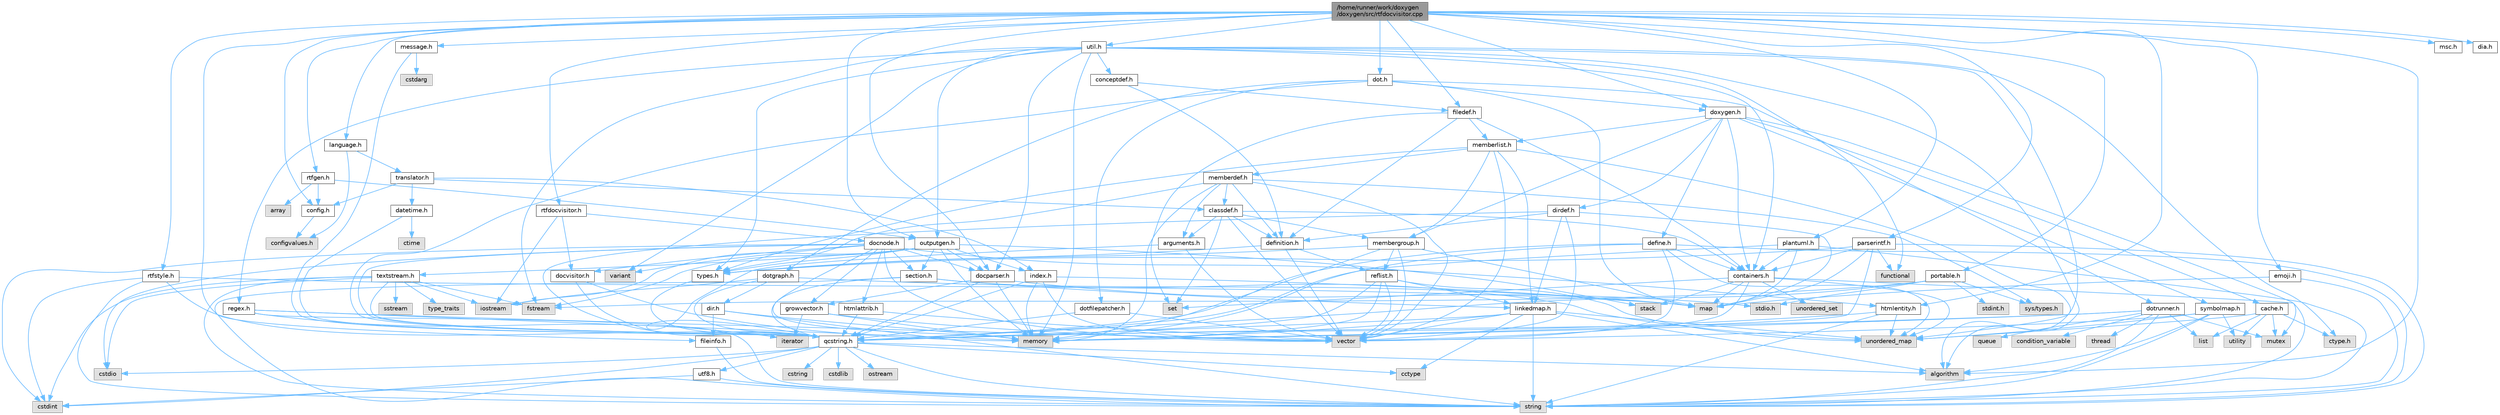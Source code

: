 digraph "/home/runner/work/doxygen/doxygen/src/rtfdocvisitor.cpp"
{
 // INTERACTIVE_SVG=YES
 // LATEX_PDF_SIZE
  bgcolor="transparent";
  edge [fontname=Helvetica,fontsize=10,labelfontname=Helvetica,labelfontsize=10];
  node [fontname=Helvetica,fontsize=10,shape=box,height=0.2,width=0.4];
  Node1 [id="Node000001",label="/home/runner/work/doxygen\l/doxygen/src/rtfdocvisitor.cpp",height=0.2,width=0.4,color="gray40", fillcolor="grey60", style="filled", fontcolor="black",tooltip=" "];
  Node1 -> Node2 [id="edge1_Node000001_Node000002",color="steelblue1",style="solid",tooltip=" "];
  Node2 [id="Node000002",label="algorithm",height=0.2,width=0.4,color="grey60", fillcolor="#E0E0E0", style="filled",tooltip=" "];
  Node1 -> Node3 [id="edge2_Node000001_Node000003",color="steelblue1",style="solid",tooltip=" "];
  Node3 [id="Node000003",label="rtfdocvisitor.h",height=0.2,width=0.4,color="grey40", fillcolor="white", style="filled",URL="$d1/da7/rtfdocvisitor_8h.html",tooltip=" "];
  Node3 -> Node4 [id="edge3_Node000003_Node000004",color="steelblue1",style="solid",tooltip=" "];
  Node4 [id="Node000004",label="iostream",height=0.2,width=0.4,color="grey60", fillcolor="#E0E0E0", style="filled",tooltip=" "];
  Node3 -> Node5 [id="edge4_Node000003_Node000005",color="steelblue1",style="solid",tooltip=" "];
  Node5 [id="Node000005",label="docvisitor.h",height=0.2,width=0.4,color="grey40", fillcolor="white", style="filled",URL="$d2/d3c/docvisitor_8h.html",tooltip=" "];
  Node5 -> Node6 [id="edge5_Node000005_Node000006",color="steelblue1",style="solid",tooltip=" "];
  Node6 [id="Node000006",label="memory",height=0.2,width=0.4,color="grey60", fillcolor="#E0E0E0", style="filled",tooltip=" "];
  Node5 -> Node7 [id="edge6_Node000005_Node000007",color="steelblue1",style="solid",tooltip=" "];
  Node7 [id="Node000007",label="qcstring.h",height=0.2,width=0.4,color="grey40", fillcolor="white", style="filled",URL="$d7/d5c/qcstring_8h.html",tooltip=" "];
  Node7 -> Node8 [id="edge7_Node000007_Node000008",color="steelblue1",style="solid",tooltip=" "];
  Node8 [id="Node000008",label="string",height=0.2,width=0.4,color="grey60", fillcolor="#E0E0E0", style="filled",tooltip=" "];
  Node7 -> Node2 [id="edge8_Node000007_Node000002",color="steelblue1",style="solid",tooltip=" "];
  Node7 -> Node9 [id="edge9_Node000007_Node000009",color="steelblue1",style="solid",tooltip=" "];
  Node9 [id="Node000009",label="cctype",height=0.2,width=0.4,color="grey60", fillcolor="#E0E0E0", style="filled",tooltip=" "];
  Node7 -> Node10 [id="edge10_Node000007_Node000010",color="steelblue1",style="solid",tooltip=" "];
  Node10 [id="Node000010",label="cstring",height=0.2,width=0.4,color="grey60", fillcolor="#E0E0E0", style="filled",tooltip=" "];
  Node7 -> Node11 [id="edge11_Node000007_Node000011",color="steelblue1",style="solid",tooltip=" "];
  Node11 [id="Node000011",label="cstdio",height=0.2,width=0.4,color="grey60", fillcolor="#E0E0E0", style="filled",tooltip=" "];
  Node7 -> Node12 [id="edge12_Node000007_Node000012",color="steelblue1",style="solid",tooltip=" "];
  Node12 [id="Node000012",label="cstdlib",height=0.2,width=0.4,color="grey60", fillcolor="#E0E0E0", style="filled",tooltip=" "];
  Node7 -> Node13 [id="edge13_Node000007_Node000013",color="steelblue1",style="solid",tooltip=" "];
  Node13 [id="Node000013",label="cstdint",height=0.2,width=0.4,color="grey60", fillcolor="#E0E0E0", style="filled",tooltip=" "];
  Node7 -> Node14 [id="edge14_Node000007_Node000014",color="steelblue1",style="solid",tooltip=" "];
  Node14 [id="Node000014",label="ostream",height=0.2,width=0.4,color="grey60", fillcolor="#E0E0E0", style="filled",tooltip=" "];
  Node7 -> Node15 [id="edge15_Node000007_Node000015",color="steelblue1",style="solid",tooltip=" "];
  Node15 [id="Node000015",label="utf8.h",height=0.2,width=0.4,color="grey40", fillcolor="white", style="filled",URL="$db/d7c/utf8_8h.html",tooltip="Various UTF8 related helper functions."];
  Node15 -> Node13 [id="edge16_Node000015_Node000013",color="steelblue1",style="solid",tooltip=" "];
  Node15 -> Node8 [id="edge17_Node000015_Node000008",color="steelblue1",style="solid",tooltip=" "];
  Node3 -> Node16 [id="edge18_Node000003_Node000016",color="steelblue1",style="solid",tooltip=" "];
  Node16 [id="Node000016",label="docnode.h",height=0.2,width=0.4,color="grey40", fillcolor="white", style="filled",URL="$de/d2b/docnode_8h.html",tooltip=" "];
  Node16 -> Node11 [id="edge19_Node000016_Node000011",color="steelblue1",style="solid",tooltip=" "];
  Node16 -> Node13 [id="edge20_Node000016_Node000013",color="steelblue1",style="solid",tooltip=" "];
  Node16 -> Node17 [id="edge21_Node000016_Node000017",color="steelblue1",style="solid",tooltip=" "];
  Node17 [id="Node000017",label="vector",height=0.2,width=0.4,color="grey60", fillcolor="#E0E0E0", style="filled",tooltip=" "];
  Node16 -> Node6 [id="edge22_Node000016_Node000006",color="steelblue1",style="solid",tooltip=" "];
  Node16 -> Node18 [id="edge23_Node000016_Node000018",color="steelblue1",style="solid",tooltip=" "];
  Node18 [id="Node000018",label="variant",height=0.2,width=0.4,color="grey60", fillcolor="#E0E0E0", style="filled",tooltip=" "];
  Node16 -> Node7 [id="edge24_Node000016_Node000007",color="steelblue1",style="solid",tooltip=" "];
  Node16 -> Node5 [id="edge25_Node000016_Node000005",color="steelblue1",style="solid",tooltip=" "];
  Node16 -> Node19 [id="edge26_Node000016_Node000019",color="steelblue1",style="solid",tooltip=" "];
  Node19 [id="Node000019",label="docparser.h",height=0.2,width=0.4,color="grey40", fillcolor="white", style="filled",URL="$de/d9c/docparser_8h.html",tooltip=" "];
  Node19 -> Node20 [id="edge27_Node000019_Node000020",color="steelblue1",style="solid",tooltip=" "];
  Node20 [id="Node000020",label="stdio.h",height=0.2,width=0.4,color="grey60", fillcolor="#E0E0E0", style="filled",tooltip=" "];
  Node19 -> Node6 [id="edge28_Node000019_Node000006",color="steelblue1",style="solid",tooltip=" "];
  Node19 -> Node7 [id="edge29_Node000019_Node000007",color="steelblue1",style="solid",tooltip=" "];
  Node19 -> Node21 [id="edge30_Node000019_Node000021",color="steelblue1",style="solid",tooltip=" "];
  Node21 [id="Node000021",label="growvector.h",height=0.2,width=0.4,color="grey40", fillcolor="white", style="filled",URL="$d7/d50/growvector_8h.html",tooltip=" "];
  Node21 -> Node17 [id="edge31_Node000021_Node000017",color="steelblue1",style="solid",tooltip=" "];
  Node21 -> Node6 [id="edge32_Node000021_Node000006",color="steelblue1",style="solid",tooltip=" "];
  Node21 -> Node22 [id="edge33_Node000021_Node000022",color="steelblue1",style="solid",tooltip=" "];
  Node22 [id="Node000022",label="iterator",height=0.2,width=0.4,color="grey60", fillcolor="#E0E0E0", style="filled",tooltip=" "];
  Node16 -> Node23 [id="edge34_Node000016_Node000023",color="steelblue1",style="solid",tooltip=" "];
  Node23 [id="Node000023",label="htmlattrib.h",height=0.2,width=0.4,color="grey40", fillcolor="white", style="filled",URL="$d0/d73/htmlattrib_8h.html",tooltip=" "];
  Node23 -> Node17 [id="edge35_Node000023_Node000017",color="steelblue1",style="solid",tooltip=" "];
  Node23 -> Node7 [id="edge36_Node000023_Node000007",color="steelblue1",style="solid",tooltip=" "];
  Node16 -> Node24 [id="edge37_Node000016_Node000024",color="steelblue1",style="solid",tooltip=" "];
  Node24 [id="Node000024",label="htmlentity.h",height=0.2,width=0.4,color="grey40", fillcolor="white", style="filled",URL="$db/dc6/htmlentity_8h.html",tooltip=" "];
  Node24 -> Node25 [id="edge38_Node000024_Node000025",color="steelblue1",style="solid",tooltip=" "];
  Node25 [id="Node000025",label="unordered_map",height=0.2,width=0.4,color="grey60", fillcolor="#E0E0E0", style="filled",tooltip=" "];
  Node24 -> Node8 [id="edge39_Node000024_Node000008",color="steelblue1",style="solid",tooltip=" "];
  Node24 -> Node7 [id="edge40_Node000024_Node000007",color="steelblue1",style="solid",tooltip=" "];
  Node16 -> Node21 [id="edge41_Node000016_Node000021",color="steelblue1",style="solid",tooltip=" "];
  Node16 -> Node26 [id="edge42_Node000016_Node000026",color="steelblue1",style="solid",tooltip=" "];
  Node26 [id="Node000026",label="section.h",height=0.2,width=0.4,color="grey40", fillcolor="white", style="filled",URL="$d1/d2a/section_8h.html",tooltip=" "];
  Node26 -> Node8 [id="edge43_Node000026_Node000008",color="steelblue1",style="solid",tooltip=" "];
  Node26 -> Node25 [id="edge44_Node000026_Node000025",color="steelblue1",style="solid",tooltip=" "];
  Node26 -> Node7 [id="edge45_Node000026_Node000007",color="steelblue1",style="solid",tooltip=" "];
  Node26 -> Node27 [id="edge46_Node000026_Node000027",color="steelblue1",style="solid",tooltip=" "];
  Node27 [id="Node000027",label="linkedmap.h",height=0.2,width=0.4,color="grey40", fillcolor="white", style="filled",URL="$da/de1/linkedmap_8h.html",tooltip=" "];
  Node27 -> Node25 [id="edge47_Node000027_Node000025",color="steelblue1",style="solid",tooltip=" "];
  Node27 -> Node17 [id="edge48_Node000027_Node000017",color="steelblue1",style="solid",tooltip=" "];
  Node27 -> Node6 [id="edge49_Node000027_Node000006",color="steelblue1",style="solid",tooltip=" "];
  Node27 -> Node8 [id="edge50_Node000027_Node000008",color="steelblue1",style="solid",tooltip=" "];
  Node27 -> Node2 [id="edge51_Node000027_Node000002",color="steelblue1",style="solid",tooltip=" "];
  Node27 -> Node9 [id="edge52_Node000027_Node000009",color="steelblue1",style="solid",tooltip=" "];
  Node27 -> Node7 [id="edge53_Node000027_Node000007",color="steelblue1",style="solid",tooltip=" "];
  Node1 -> Node19 [id="edge54_Node000001_Node000019",color="steelblue1",style="solid",tooltip=" "];
  Node1 -> Node28 [id="edge55_Node000001_Node000028",color="steelblue1",style="solid",tooltip=" "];
  Node28 [id="Node000028",label="language.h",height=0.2,width=0.4,color="grey40", fillcolor="white", style="filled",URL="$d8/dce/language_8h.html",tooltip=" "];
  Node28 -> Node29 [id="edge56_Node000028_Node000029",color="steelblue1",style="solid",tooltip=" "];
  Node29 [id="Node000029",label="translator.h",height=0.2,width=0.4,color="grey40", fillcolor="white", style="filled",URL="$d9/df1/translator_8h.html",tooltip=" "];
  Node29 -> Node30 [id="edge57_Node000029_Node000030",color="steelblue1",style="solid",tooltip=" "];
  Node30 [id="Node000030",label="classdef.h",height=0.2,width=0.4,color="grey40", fillcolor="white", style="filled",URL="$d1/da6/classdef_8h.html",tooltip=" "];
  Node30 -> Node17 [id="edge58_Node000030_Node000017",color="steelblue1",style="solid",tooltip=" "];
  Node30 -> Node31 [id="edge59_Node000030_Node000031",color="steelblue1",style="solid",tooltip=" "];
  Node31 [id="Node000031",label="set",height=0.2,width=0.4,color="grey60", fillcolor="#E0E0E0", style="filled",tooltip=" "];
  Node30 -> Node32 [id="edge60_Node000030_Node000032",color="steelblue1",style="solid",tooltip=" "];
  Node32 [id="Node000032",label="containers.h",height=0.2,width=0.4,color="grey40", fillcolor="white", style="filled",URL="$d5/d75/containers_8h.html",tooltip=" "];
  Node32 -> Node17 [id="edge61_Node000032_Node000017",color="steelblue1",style="solid",tooltip=" "];
  Node32 -> Node8 [id="edge62_Node000032_Node000008",color="steelblue1",style="solid",tooltip=" "];
  Node32 -> Node31 [id="edge63_Node000032_Node000031",color="steelblue1",style="solid",tooltip=" "];
  Node32 -> Node33 [id="edge64_Node000032_Node000033",color="steelblue1",style="solid",tooltip=" "];
  Node33 [id="Node000033",label="map",height=0.2,width=0.4,color="grey60", fillcolor="#E0E0E0", style="filled",tooltip=" "];
  Node32 -> Node34 [id="edge65_Node000032_Node000034",color="steelblue1",style="solid",tooltip=" "];
  Node34 [id="Node000034",label="unordered_set",height=0.2,width=0.4,color="grey60", fillcolor="#E0E0E0", style="filled",tooltip=" "];
  Node32 -> Node25 [id="edge66_Node000032_Node000025",color="steelblue1",style="solid",tooltip=" "];
  Node32 -> Node35 [id="edge67_Node000032_Node000035",color="steelblue1",style="solid",tooltip=" "];
  Node35 [id="Node000035",label="stack",height=0.2,width=0.4,color="grey60", fillcolor="#E0E0E0", style="filled",tooltip=" "];
  Node30 -> Node36 [id="edge68_Node000030_Node000036",color="steelblue1",style="solid",tooltip=" "];
  Node36 [id="Node000036",label="definition.h",height=0.2,width=0.4,color="grey40", fillcolor="white", style="filled",URL="$df/da1/definition_8h.html",tooltip=" "];
  Node36 -> Node17 [id="edge69_Node000036_Node000017",color="steelblue1",style="solid",tooltip=" "];
  Node36 -> Node37 [id="edge70_Node000036_Node000037",color="steelblue1",style="solid",tooltip=" "];
  Node37 [id="Node000037",label="types.h",height=0.2,width=0.4,color="grey40", fillcolor="white", style="filled",URL="$d9/d49/types_8h.html",tooltip="This file contains a number of basic enums and types."];
  Node37 -> Node7 [id="edge71_Node000037_Node000007",color="steelblue1",style="solid",tooltip=" "];
  Node36 -> Node38 [id="edge72_Node000036_Node000038",color="steelblue1",style="solid",tooltip=" "];
  Node38 [id="Node000038",label="reflist.h",height=0.2,width=0.4,color="grey40", fillcolor="white", style="filled",URL="$d1/d02/reflist_8h.html",tooltip=" "];
  Node38 -> Node17 [id="edge73_Node000038_Node000017",color="steelblue1",style="solid",tooltip=" "];
  Node38 -> Node25 [id="edge74_Node000038_Node000025",color="steelblue1",style="solid",tooltip=" "];
  Node38 -> Node6 [id="edge75_Node000038_Node000006",color="steelblue1",style="solid",tooltip=" "];
  Node38 -> Node7 [id="edge76_Node000038_Node000007",color="steelblue1",style="solid",tooltip=" "];
  Node38 -> Node27 [id="edge77_Node000038_Node000027",color="steelblue1",style="solid",tooltip=" "];
  Node30 -> Node39 [id="edge78_Node000030_Node000039",color="steelblue1",style="solid",tooltip=" "];
  Node39 [id="Node000039",label="arguments.h",height=0.2,width=0.4,color="grey40", fillcolor="white", style="filled",URL="$df/d9b/arguments_8h.html",tooltip=" "];
  Node39 -> Node17 [id="edge79_Node000039_Node000017",color="steelblue1",style="solid",tooltip=" "];
  Node39 -> Node7 [id="edge80_Node000039_Node000007",color="steelblue1",style="solid",tooltip=" "];
  Node30 -> Node40 [id="edge81_Node000030_Node000040",color="steelblue1",style="solid",tooltip=" "];
  Node40 [id="Node000040",label="membergroup.h",height=0.2,width=0.4,color="grey40", fillcolor="white", style="filled",URL="$d9/d11/membergroup_8h.html",tooltip=" "];
  Node40 -> Node17 [id="edge82_Node000040_Node000017",color="steelblue1",style="solid",tooltip=" "];
  Node40 -> Node33 [id="edge83_Node000040_Node000033",color="steelblue1",style="solid",tooltip=" "];
  Node40 -> Node6 [id="edge84_Node000040_Node000006",color="steelblue1",style="solid",tooltip=" "];
  Node40 -> Node37 [id="edge85_Node000040_Node000037",color="steelblue1",style="solid",tooltip=" "];
  Node40 -> Node38 [id="edge86_Node000040_Node000038",color="steelblue1",style="solid",tooltip=" "];
  Node29 -> Node41 [id="edge87_Node000029_Node000041",color="steelblue1",style="solid",tooltip=" "];
  Node41 [id="Node000041",label="config.h",height=0.2,width=0.4,color="grey40", fillcolor="white", style="filled",URL="$db/d16/config_8h.html",tooltip=" "];
  Node41 -> Node42 [id="edge88_Node000041_Node000042",color="steelblue1",style="solid",tooltip=" "];
  Node42 [id="Node000042",label="configvalues.h",height=0.2,width=0.4,color="grey60", fillcolor="#E0E0E0", style="filled",tooltip=" "];
  Node29 -> Node43 [id="edge89_Node000029_Node000043",color="steelblue1",style="solid",tooltip=" "];
  Node43 [id="Node000043",label="datetime.h",height=0.2,width=0.4,color="grey40", fillcolor="white", style="filled",URL="$de/d1b/datetime_8h.html",tooltip=" "];
  Node43 -> Node44 [id="edge90_Node000043_Node000044",color="steelblue1",style="solid",tooltip=" "];
  Node44 [id="Node000044",label="ctime",height=0.2,width=0.4,color="grey60", fillcolor="#E0E0E0", style="filled",tooltip=" "];
  Node43 -> Node7 [id="edge91_Node000043_Node000007",color="steelblue1",style="solid",tooltip=" "];
  Node29 -> Node45 [id="edge92_Node000029_Node000045",color="steelblue1",style="solid",tooltip=" "];
  Node45 [id="Node000045",label="index.h",height=0.2,width=0.4,color="grey40", fillcolor="white", style="filled",URL="$d1/db5/index_8h.html",tooltip=" "];
  Node45 -> Node6 [id="edge93_Node000045_Node000006",color="steelblue1",style="solid",tooltip=" "];
  Node45 -> Node17 [id="edge94_Node000045_Node000017",color="steelblue1",style="solid",tooltip=" "];
  Node45 -> Node33 [id="edge95_Node000045_Node000033",color="steelblue1",style="solid",tooltip=" "];
  Node45 -> Node7 [id="edge96_Node000045_Node000007",color="steelblue1",style="solid",tooltip=" "];
  Node28 -> Node42 [id="edge97_Node000028_Node000042",color="steelblue1",style="solid",tooltip=" "];
  Node1 -> Node46 [id="edge98_Node000001_Node000046",color="steelblue1",style="solid",tooltip=" "];
  Node46 [id="Node000046",label="doxygen.h",height=0.2,width=0.4,color="grey40", fillcolor="white", style="filled",URL="$d1/da1/doxygen_8h.html",tooltip=" "];
  Node46 -> Node47 [id="edge99_Node000046_Node000047",color="steelblue1",style="solid",tooltip=" "];
  Node47 [id="Node000047",label="mutex",height=0.2,width=0.4,color="grey60", fillcolor="#E0E0E0", style="filled",tooltip=" "];
  Node46 -> Node32 [id="edge100_Node000046_Node000032",color="steelblue1",style="solid",tooltip=" "];
  Node46 -> Node40 [id="edge101_Node000046_Node000040",color="steelblue1",style="solid",tooltip=" "];
  Node46 -> Node48 [id="edge102_Node000046_Node000048",color="steelblue1",style="solid",tooltip=" "];
  Node48 [id="Node000048",label="dirdef.h",height=0.2,width=0.4,color="grey40", fillcolor="white", style="filled",URL="$d6/d15/dirdef_8h.html",tooltip=" "];
  Node48 -> Node17 [id="edge103_Node000048_Node000017",color="steelblue1",style="solid",tooltip=" "];
  Node48 -> Node33 [id="edge104_Node000048_Node000033",color="steelblue1",style="solid",tooltip=" "];
  Node48 -> Node7 [id="edge105_Node000048_Node000007",color="steelblue1",style="solid",tooltip=" "];
  Node48 -> Node27 [id="edge106_Node000048_Node000027",color="steelblue1",style="solid",tooltip=" "];
  Node48 -> Node36 [id="edge107_Node000048_Node000036",color="steelblue1",style="solid",tooltip=" "];
  Node46 -> Node49 [id="edge108_Node000046_Node000049",color="steelblue1",style="solid",tooltip=" "];
  Node49 [id="Node000049",label="memberlist.h",height=0.2,width=0.4,color="grey40", fillcolor="white", style="filled",URL="$dd/d78/memberlist_8h.html",tooltip=" "];
  Node49 -> Node17 [id="edge109_Node000049_Node000017",color="steelblue1",style="solid",tooltip=" "];
  Node49 -> Node2 [id="edge110_Node000049_Node000002",color="steelblue1",style="solid",tooltip=" "];
  Node49 -> Node50 [id="edge111_Node000049_Node000050",color="steelblue1",style="solid",tooltip=" "];
  Node50 [id="Node000050",label="memberdef.h",height=0.2,width=0.4,color="grey40", fillcolor="white", style="filled",URL="$d4/d46/memberdef_8h.html",tooltip=" "];
  Node50 -> Node17 [id="edge112_Node000050_Node000017",color="steelblue1",style="solid",tooltip=" "];
  Node50 -> Node6 [id="edge113_Node000050_Node000006",color="steelblue1",style="solid",tooltip=" "];
  Node50 -> Node51 [id="edge114_Node000050_Node000051",color="steelblue1",style="solid",tooltip=" "];
  Node51 [id="Node000051",label="sys/types.h",height=0.2,width=0.4,color="grey60", fillcolor="#E0E0E0", style="filled",tooltip=" "];
  Node50 -> Node37 [id="edge115_Node000050_Node000037",color="steelblue1",style="solid",tooltip=" "];
  Node50 -> Node36 [id="edge116_Node000050_Node000036",color="steelblue1",style="solid",tooltip=" "];
  Node50 -> Node39 [id="edge117_Node000050_Node000039",color="steelblue1",style="solid",tooltip=" "];
  Node50 -> Node30 [id="edge118_Node000050_Node000030",color="steelblue1",style="solid",tooltip=" "];
  Node49 -> Node27 [id="edge119_Node000049_Node000027",color="steelblue1",style="solid",tooltip=" "];
  Node49 -> Node37 [id="edge120_Node000049_Node000037",color="steelblue1",style="solid",tooltip=" "];
  Node49 -> Node40 [id="edge121_Node000049_Node000040",color="steelblue1",style="solid",tooltip=" "];
  Node46 -> Node52 [id="edge122_Node000046_Node000052",color="steelblue1",style="solid",tooltip=" "];
  Node52 [id="Node000052",label="define.h",height=0.2,width=0.4,color="grey40", fillcolor="white", style="filled",URL="$df/d67/define_8h.html",tooltip=" "];
  Node52 -> Node17 [id="edge123_Node000052_Node000017",color="steelblue1",style="solid",tooltip=" "];
  Node52 -> Node6 [id="edge124_Node000052_Node000006",color="steelblue1",style="solid",tooltip=" "];
  Node52 -> Node8 [id="edge125_Node000052_Node000008",color="steelblue1",style="solid",tooltip=" "];
  Node52 -> Node25 [id="edge126_Node000052_Node000025",color="steelblue1",style="solid",tooltip=" "];
  Node52 -> Node7 [id="edge127_Node000052_Node000007",color="steelblue1",style="solid",tooltip=" "];
  Node52 -> Node32 [id="edge128_Node000052_Node000032",color="steelblue1",style="solid",tooltip=" "];
  Node46 -> Node53 [id="edge129_Node000046_Node000053",color="steelblue1",style="solid",tooltip=" "];
  Node53 [id="Node000053",label="cache.h",height=0.2,width=0.4,color="grey40", fillcolor="white", style="filled",URL="$d3/d26/cache_8h.html",tooltip=" "];
  Node53 -> Node54 [id="edge130_Node000053_Node000054",color="steelblue1",style="solid",tooltip=" "];
  Node54 [id="Node000054",label="list",height=0.2,width=0.4,color="grey60", fillcolor="#E0E0E0", style="filled",tooltip=" "];
  Node53 -> Node25 [id="edge131_Node000053_Node000025",color="steelblue1",style="solid",tooltip=" "];
  Node53 -> Node47 [id="edge132_Node000053_Node000047",color="steelblue1",style="solid",tooltip=" "];
  Node53 -> Node55 [id="edge133_Node000053_Node000055",color="steelblue1",style="solid",tooltip=" "];
  Node55 [id="Node000055",label="utility",height=0.2,width=0.4,color="grey60", fillcolor="#E0E0E0", style="filled",tooltip=" "];
  Node53 -> Node56 [id="edge134_Node000053_Node000056",color="steelblue1",style="solid",tooltip=" "];
  Node56 [id="Node000056",label="ctype.h",height=0.2,width=0.4,color="grey60", fillcolor="#E0E0E0", style="filled",tooltip=" "];
  Node46 -> Node57 [id="edge135_Node000046_Node000057",color="steelblue1",style="solid",tooltip=" "];
  Node57 [id="Node000057",label="symbolmap.h",height=0.2,width=0.4,color="grey40", fillcolor="white", style="filled",URL="$d7/ddd/symbolmap_8h.html",tooltip=" "];
  Node57 -> Node2 [id="edge136_Node000057_Node000002",color="steelblue1",style="solid",tooltip=" "];
  Node57 -> Node25 [id="edge137_Node000057_Node000025",color="steelblue1",style="solid",tooltip=" "];
  Node57 -> Node17 [id="edge138_Node000057_Node000017",color="steelblue1",style="solid",tooltip=" "];
  Node57 -> Node8 [id="edge139_Node000057_Node000008",color="steelblue1",style="solid",tooltip=" "];
  Node57 -> Node55 [id="edge140_Node000057_Node000055",color="steelblue1",style="solid",tooltip=" "];
  Node1 -> Node58 [id="edge141_Node000001_Node000058",color="steelblue1",style="solid",tooltip=" "];
  Node58 [id="Node000058",label="outputgen.h",height=0.2,width=0.4,color="grey40", fillcolor="white", style="filled",URL="$df/d06/outputgen_8h.html",tooltip=" "];
  Node58 -> Node6 [id="edge142_Node000058_Node000006",color="steelblue1",style="solid",tooltip=" "];
  Node58 -> Node35 [id="edge143_Node000058_Node000035",color="steelblue1",style="solid",tooltip=" "];
  Node58 -> Node4 [id="edge144_Node000058_Node000004",color="steelblue1",style="solid",tooltip=" "];
  Node58 -> Node59 [id="edge145_Node000058_Node000059",color="steelblue1",style="solid",tooltip=" "];
  Node59 [id="Node000059",label="fstream",height=0.2,width=0.4,color="grey60", fillcolor="#E0E0E0", style="filled",tooltip=" "];
  Node58 -> Node37 [id="edge146_Node000058_Node000037",color="steelblue1",style="solid",tooltip=" "];
  Node58 -> Node45 [id="edge147_Node000058_Node000045",color="steelblue1",style="solid",tooltip=" "];
  Node58 -> Node26 [id="edge148_Node000058_Node000026",color="steelblue1",style="solid",tooltip=" "];
  Node58 -> Node60 [id="edge149_Node000058_Node000060",color="steelblue1",style="solid",tooltip=" "];
  Node60 [id="Node000060",label="textstream.h",height=0.2,width=0.4,color="grey40", fillcolor="white", style="filled",URL="$d4/d7d/textstream_8h.html",tooltip=" "];
  Node60 -> Node8 [id="edge150_Node000060_Node000008",color="steelblue1",style="solid",tooltip=" "];
  Node60 -> Node4 [id="edge151_Node000060_Node000004",color="steelblue1",style="solid",tooltip=" "];
  Node60 -> Node61 [id="edge152_Node000060_Node000061",color="steelblue1",style="solid",tooltip=" "];
  Node61 [id="Node000061",label="sstream",height=0.2,width=0.4,color="grey60", fillcolor="#E0E0E0", style="filled",tooltip=" "];
  Node60 -> Node13 [id="edge153_Node000060_Node000013",color="steelblue1",style="solid",tooltip=" "];
  Node60 -> Node11 [id="edge154_Node000060_Node000011",color="steelblue1",style="solid",tooltip=" "];
  Node60 -> Node59 [id="edge155_Node000060_Node000059",color="steelblue1",style="solid",tooltip=" "];
  Node60 -> Node62 [id="edge156_Node000060_Node000062",color="steelblue1",style="solid",tooltip=" "];
  Node62 [id="Node000062",label="type_traits",height=0.2,width=0.4,color="grey60", fillcolor="#E0E0E0", style="filled",tooltip=" "];
  Node60 -> Node7 [id="edge157_Node000060_Node000007",color="steelblue1",style="solid",tooltip=" "];
  Node58 -> Node19 [id="edge158_Node000058_Node000019",color="steelblue1",style="solid",tooltip=" "];
  Node1 -> Node63 [id="edge159_Node000001_Node000063",color="steelblue1",style="solid",tooltip=" "];
  Node63 [id="Node000063",label="dot.h",height=0.2,width=0.4,color="grey40", fillcolor="white", style="filled",URL="$d6/d4a/dot_8h.html",tooltip=" "];
  Node63 -> Node33 [id="edge160_Node000063_Node000033",color="steelblue1",style="solid",tooltip=" "];
  Node63 -> Node7 [id="edge161_Node000063_Node000007",color="steelblue1",style="solid",tooltip=" "];
  Node63 -> Node64 [id="edge162_Node000063_Node000064",color="steelblue1",style="solid",tooltip=" "];
  Node64 [id="Node000064",label="dotgraph.h",height=0.2,width=0.4,color="grey40", fillcolor="white", style="filled",URL="$d0/daa/dotgraph_8h.html",tooltip=" "];
  Node64 -> Node4 [id="edge163_Node000064_Node000004",color="steelblue1",style="solid",tooltip=" "];
  Node64 -> Node33 [id="edge164_Node000064_Node000033",color="steelblue1",style="solid",tooltip=" "];
  Node64 -> Node7 [id="edge165_Node000064_Node000007",color="steelblue1",style="solid",tooltip=" "];
  Node64 -> Node65 [id="edge166_Node000064_Node000065",color="steelblue1",style="solid",tooltip=" "];
  Node65 [id="Node000065",label="dir.h",height=0.2,width=0.4,color="grey40", fillcolor="white", style="filled",URL="$df/d9c/dir_8h.html",tooltip=" "];
  Node65 -> Node8 [id="edge167_Node000065_Node000008",color="steelblue1",style="solid",tooltip=" "];
  Node65 -> Node6 [id="edge168_Node000065_Node000006",color="steelblue1",style="solid",tooltip=" "];
  Node65 -> Node66 [id="edge169_Node000065_Node000066",color="steelblue1",style="solid",tooltip=" "];
  Node66 [id="Node000066",label="fileinfo.h",height=0.2,width=0.4,color="grey40", fillcolor="white", style="filled",URL="$df/d45/fileinfo_8h.html",tooltip=" "];
  Node66 -> Node8 [id="edge170_Node000066_Node000008",color="steelblue1",style="solid",tooltip=" "];
  Node63 -> Node67 [id="edge171_Node000063_Node000067",color="steelblue1",style="solid",tooltip=" "];
  Node67 [id="Node000067",label="dotfilepatcher.h",height=0.2,width=0.4,color="grey40", fillcolor="white", style="filled",URL="$d3/d38/dotfilepatcher_8h.html",tooltip=" "];
  Node67 -> Node17 [id="edge172_Node000067_Node000017",color="steelblue1",style="solid",tooltip=" "];
  Node67 -> Node7 [id="edge173_Node000067_Node000007",color="steelblue1",style="solid",tooltip=" "];
  Node63 -> Node68 [id="edge174_Node000063_Node000068",color="steelblue1",style="solid",tooltip=" "];
  Node68 [id="Node000068",label="dotrunner.h",height=0.2,width=0.4,color="grey40", fillcolor="white", style="filled",URL="$d2/dd1/dotrunner_8h.html",tooltip=" "];
  Node68 -> Node8 [id="edge175_Node000068_Node000008",color="steelblue1",style="solid",tooltip=" "];
  Node68 -> Node69 [id="edge176_Node000068_Node000069",color="steelblue1",style="solid",tooltip=" "];
  Node69 [id="Node000069",label="thread",height=0.2,width=0.4,color="grey60", fillcolor="#E0E0E0", style="filled",tooltip=" "];
  Node68 -> Node54 [id="edge177_Node000068_Node000054",color="steelblue1",style="solid",tooltip=" "];
  Node68 -> Node70 [id="edge178_Node000068_Node000070",color="steelblue1",style="solid",tooltip=" "];
  Node70 [id="Node000070",label="queue",height=0.2,width=0.4,color="grey60", fillcolor="#E0E0E0", style="filled",tooltip=" "];
  Node68 -> Node47 [id="edge179_Node000068_Node000047",color="steelblue1",style="solid",tooltip=" "];
  Node68 -> Node71 [id="edge180_Node000068_Node000071",color="steelblue1",style="solid",tooltip=" "];
  Node71 [id="Node000071",label="condition_variable",height=0.2,width=0.4,color="grey60", fillcolor="#E0E0E0", style="filled",tooltip=" "];
  Node68 -> Node6 [id="edge181_Node000068_Node000006",color="steelblue1",style="solid",tooltip=" "];
  Node68 -> Node7 [id="edge182_Node000068_Node000007",color="steelblue1",style="solid",tooltip=" "];
  Node63 -> Node46 [id="edge183_Node000063_Node000046",color="steelblue1",style="solid",tooltip=" "];
  Node1 -> Node72 [id="edge184_Node000001_Node000072",color="steelblue1",style="solid",tooltip=" "];
  Node72 [id="Node000072",label="msc.h",height=0.2,width=0.4,color="grey40", fillcolor="white", style="filled",URL="$dc/d66/msc_8h.html",tooltip=" "];
  Node1 -> Node73 [id="edge185_Node000001_Node000073",color="steelblue1",style="solid",tooltip=" "];
  Node73 [id="Node000073",label="util.h",height=0.2,width=0.4,color="grey40", fillcolor="white", style="filled",URL="$d8/d3c/util_8h.html",tooltip="A bunch of utility functions."];
  Node73 -> Node6 [id="edge186_Node000073_Node000006",color="steelblue1",style="solid",tooltip=" "];
  Node73 -> Node25 [id="edge187_Node000073_Node000025",color="steelblue1",style="solid",tooltip=" "];
  Node73 -> Node2 [id="edge188_Node000073_Node000002",color="steelblue1",style="solid",tooltip=" "];
  Node73 -> Node74 [id="edge189_Node000073_Node000074",color="steelblue1",style="solid",tooltip=" "];
  Node74 [id="Node000074",label="functional",height=0.2,width=0.4,color="grey60", fillcolor="#E0E0E0", style="filled",tooltip=" "];
  Node73 -> Node59 [id="edge190_Node000073_Node000059",color="steelblue1",style="solid",tooltip=" "];
  Node73 -> Node18 [id="edge191_Node000073_Node000018",color="steelblue1",style="solid",tooltip=" "];
  Node73 -> Node56 [id="edge192_Node000073_Node000056",color="steelblue1",style="solid",tooltip=" "];
  Node73 -> Node37 [id="edge193_Node000073_Node000037",color="steelblue1",style="solid",tooltip=" "];
  Node73 -> Node19 [id="edge194_Node000073_Node000019",color="steelblue1",style="solid",tooltip=" "];
  Node73 -> Node32 [id="edge195_Node000073_Node000032",color="steelblue1",style="solid",tooltip=" "];
  Node73 -> Node58 [id="edge196_Node000073_Node000058",color="steelblue1",style="solid",tooltip=" "];
  Node73 -> Node75 [id="edge197_Node000073_Node000075",color="steelblue1",style="solid",tooltip=" "];
  Node75 [id="Node000075",label="regex.h",height=0.2,width=0.4,color="grey40", fillcolor="white", style="filled",URL="$d1/d21/regex_8h.html",tooltip=" "];
  Node75 -> Node6 [id="edge198_Node000075_Node000006",color="steelblue1",style="solid",tooltip=" "];
  Node75 -> Node8 [id="edge199_Node000075_Node000008",color="steelblue1",style="solid",tooltip=" "];
  Node75 -> Node17 [id="edge200_Node000075_Node000017",color="steelblue1",style="solid",tooltip=" "];
  Node75 -> Node22 [id="edge201_Node000075_Node000022",color="steelblue1",style="solid",tooltip=" "];
  Node73 -> Node76 [id="edge202_Node000073_Node000076",color="steelblue1",style="solid",tooltip=" "];
  Node76 [id="Node000076",label="conceptdef.h",height=0.2,width=0.4,color="grey40", fillcolor="white", style="filled",URL="$da/df1/conceptdef_8h.html",tooltip=" "];
  Node76 -> Node36 [id="edge203_Node000076_Node000036",color="steelblue1",style="solid",tooltip=" "];
  Node76 -> Node77 [id="edge204_Node000076_Node000077",color="steelblue1",style="solid",tooltip=" "];
  Node77 [id="Node000077",label="filedef.h",height=0.2,width=0.4,color="grey40", fillcolor="white", style="filled",URL="$d4/d3a/filedef_8h.html",tooltip=" "];
  Node77 -> Node31 [id="edge205_Node000077_Node000031",color="steelblue1",style="solid",tooltip=" "];
  Node77 -> Node36 [id="edge206_Node000077_Node000036",color="steelblue1",style="solid",tooltip=" "];
  Node77 -> Node49 [id="edge207_Node000077_Node000049",color="steelblue1",style="solid",tooltip=" "];
  Node77 -> Node32 [id="edge208_Node000077_Node000032",color="steelblue1",style="solid",tooltip=" "];
  Node1 -> Node78 [id="edge209_Node000001_Node000078",color="steelblue1",style="solid",tooltip=" "];
  Node78 [id="Node000078",label="rtfstyle.h",height=0.2,width=0.4,color="grey40", fillcolor="white", style="filled",URL="$d4/df3/rtfstyle_8h.html",tooltip=" "];
  Node78 -> Node33 [id="edge210_Node000078_Node000033",color="steelblue1",style="solid",tooltip=" "];
  Node78 -> Node8 [id="edge211_Node000078_Node000008",color="steelblue1",style="solid",tooltip=" "];
  Node78 -> Node13 [id="edge212_Node000078_Node000013",color="steelblue1",style="solid",tooltip=" "];
  Node78 -> Node7 [id="edge213_Node000078_Node000007",color="steelblue1",style="solid",tooltip=" "];
  Node1 -> Node79 [id="edge214_Node000001_Node000079",color="steelblue1",style="solid",tooltip=" "];
  Node79 [id="Node000079",label="rtfgen.h",height=0.2,width=0.4,color="grey40", fillcolor="white", style="filled",URL="$d4/daa/rtfgen_8h.html",tooltip=" "];
  Node79 -> Node80 [id="edge215_Node000079_Node000080",color="steelblue1",style="solid",tooltip=" "];
  Node80 [id="Node000080",label="array",height=0.2,width=0.4,color="grey60", fillcolor="#E0E0E0", style="filled",tooltip=" "];
  Node79 -> Node41 [id="edge216_Node000079_Node000041",color="steelblue1",style="solid",tooltip=" "];
  Node79 -> Node58 [id="edge217_Node000079_Node000058",color="steelblue1",style="solid",tooltip=" "];
  Node1 -> Node81 [id="edge218_Node000001_Node000081",color="steelblue1",style="solid",tooltip=" "];
  Node81 [id="Node000081",label="message.h",height=0.2,width=0.4,color="grey40", fillcolor="white", style="filled",URL="$d2/d0d/message_8h.html",tooltip=" "];
  Node81 -> Node82 [id="edge219_Node000081_Node000082",color="steelblue1",style="solid",tooltip=" "];
  Node82 [id="Node000082",label="cstdarg",height=0.2,width=0.4,color="grey60", fillcolor="#E0E0E0", style="filled",tooltip=" "];
  Node81 -> Node7 [id="edge220_Node000081_Node000007",color="steelblue1",style="solid",tooltip=" "];
  Node1 -> Node83 [id="edge221_Node000001_Node000083",color="steelblue1",style="solid",tooltip=" "];
  Node83 [id="Node000083",label="parserintf.h",height=0.2,width=0.4,color="grey40", fillcolor="white", style="filled",URL="$da/d55/parserintf_8h.html",tooltip=" "];
  Node83 -> Node74 [id="edge222_Node000083_Node000074",color="steelblue1",style="solid",tooltip=" "];
  Node83 -> Node6 [id="edge223_Node000083_Node000006",color="steelblue1",style="solid",tooltip=" "];
  Node83 -> Node33 [id="edge224_Node000083_Node000033",color="steelblue1",style="solid",tooltip=" "];
  Node83 -> Node8 [id="edge225_Node000083_Node000008",color="steelblue1",style="solid",tooltip=" "];
  Node83 -> Node37 [id="edge226_Node000083_Node000037",color="steelblue1",style="solid",tooltip=" "];
  Node83 -> Node32 [id="edge227_Node000083_Node000032",color="steelblue1",style="solid",tooltip=" "];
  Node1 -> Node84 [id="edge228_Node000001_Node000084",color="steelblue1",style="solid",tooltip=" "];
  Node84 [id="Node000084",label="dia.h",height=0.2,width=0.4,color="grey40", fillcolor="white", style="filled",URL="$da/d49/dia_8h.html",tooltip=" "];
  Node1 -> Node77 [id="edge229_Node000001_Node000077",color="steelblue1",style="solid",tooltip=" "];
  Node1 -> Node41 [id="edge230_Node000001_Node000041",color="steelblue1",style="solid",tooltip=" "];
  Node1 -> Node24 [id="edge231_Node000001_Node000024",color="steelblue1",style="solid",tooltip=" "];
  Node1 -> Node85 [id="edge232_Node000001_Node000085",color="steelblue1",style="solid",tooltip=" "];
  Node85 [id="Node000085",label="emoji.h",height=0.2,width=0.4,color="grey40", fillcolor="white", style="filled",URL="$d6/dd3/emoji_8h.html",tooltip=" "];
  Node85 -> Node33 [id="edge233_Node000085_Node000033",color="steelblue1",style="solid",tooltip=" "];
  Node85 -> Node8 [id="edge234_Node000085_Node000008",color="steelblue1",style="solid",tooltip=" "];
  Node1 -> Node86 [id="edge235_Node000001_Node000086",color="steelblue1",style="solid",tooltip=" "];
  Node86 [id="Node000086",label="plantuml.h",height=0.2,width=0.4,color="grey40", fillcolor="white", style="filled",URL="$d3/dde/plantuml_8h.html",tooltip=" "];
  Node86 -> Node33 [id="edge236_Node000086_Node000033",color="steelblue1",style="solid",tooltip=" "];
  Node86 -> Node8 [id="edge237_Node000086_Node000008",color="steelblue1",style="solid",tooltip=" "];
  Node86 -> Node32 [id="edge238_Node000086_Node000032",color="steelblue1",style="solid",tooltip=" "];
  Node86 -> Node7 [id="edge239_Node000086_Node000007",color="steelblue1",style="solid",tooltip=" "];
  Node1 -> Node66 [id="edge240_Node000001_Node000066",color="steelblue1",style="solid",tooltip=" "];
  Node1 -> Node87 [id="edge241_Node000001_Node000087",color="steelblue1",style="solid",tooltip=" "];
  Node87 [id="Node000087",label="portable.h",height=0.2,width=0.4,color="grey40", fillcolor="white", style="filled",URL="$d2/de2/portable_8h.html",tooltip="Portable versions of functions that are platform dependent."];
  Node87 -> Node20 [id="edge242_Node000087_Node000020",color="steelblue1",style="solid",tooltip=" "];
  Node87 -> Node51 [id="edge243_Node000087_Node000051",color="steelblue1",style="solid",tooltip=" "];
  Node87 -> Node88 [id="edge244_Node000087_Node000088",color="steelblue1",style="solid",tooltip=" "];
  Node88 [id="Node000088",label="stdint.h",height=0.2,width=0.4,color="grey60", fillcolor="#E0E0E0", style="filled",tooltip=" "];
  Node87 -> Node59 [id="edge245_Node000087_Node000059",color="steelblue1",style="solid",tooltip=" "];
  Node87 -> Node7 [id="edge246_Node000087_Node000007",color="steelblue1",style="solid",tooltip=" "];
}

